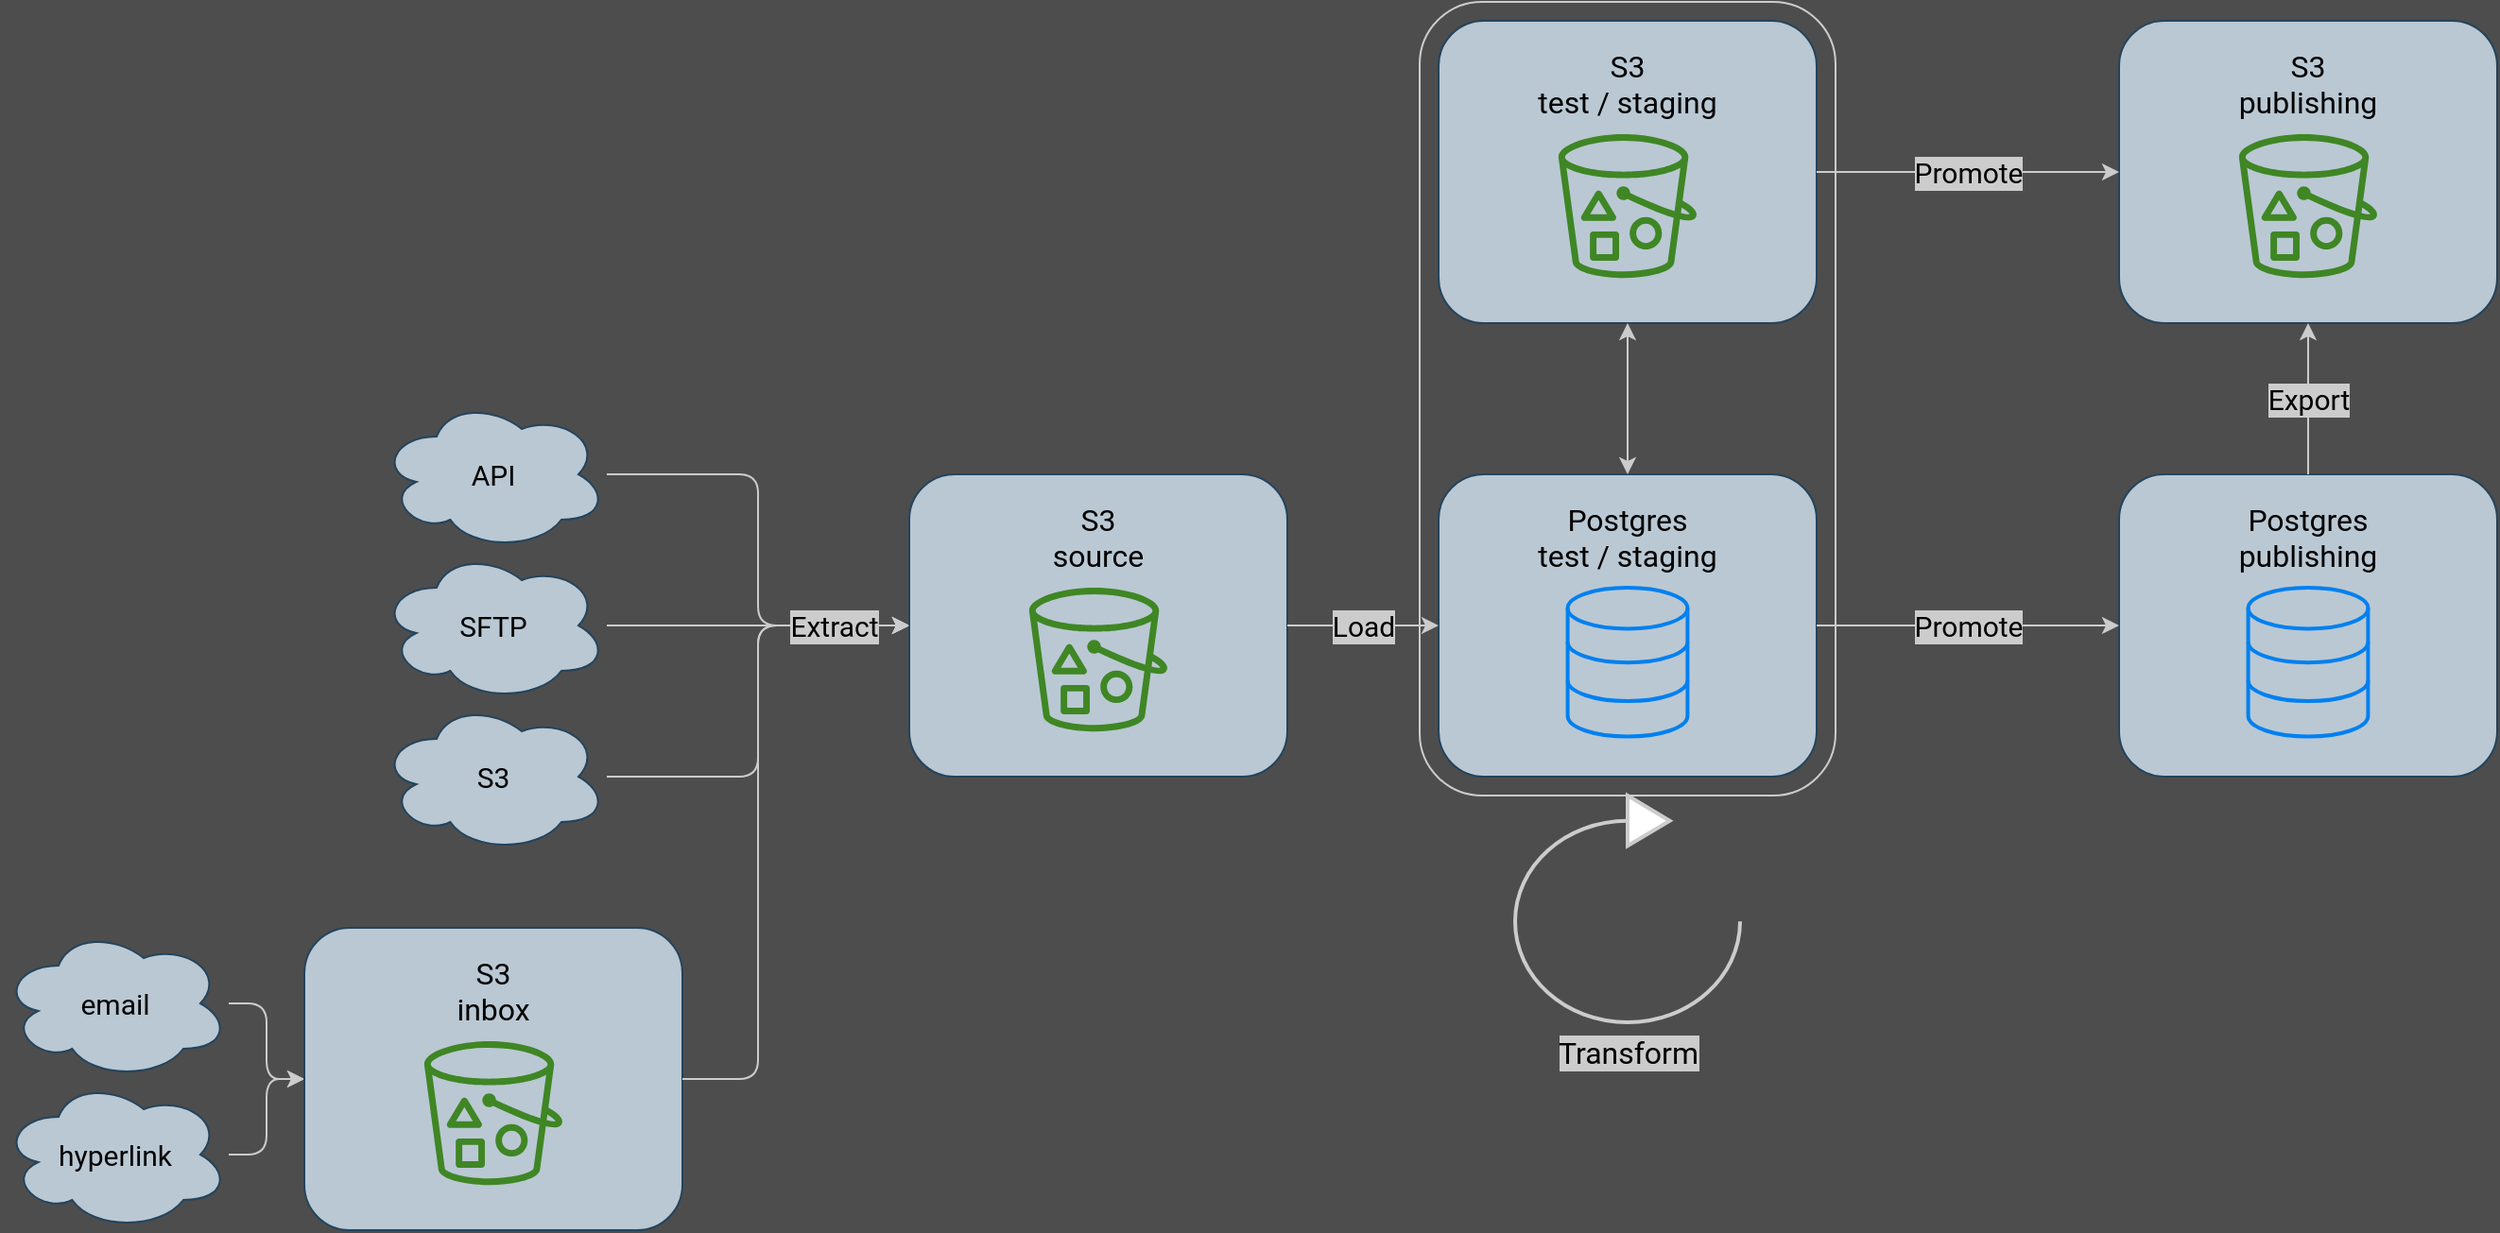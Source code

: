 <mxfile scale="1" border="40">
    <diagram id="ZGiubuzTnFsMa45nnlA5" name="Page-1">
        <mxGraphModel dx="1386" dy="851" grid="0" gridSize="10" guides="1" tooltips="1" connect="1" arrows="1" fold="1" page="1" pageScale="1" pageWidth="1600" pageHeight="900" background="#4D4D4D" math="0" shadow="0">
            <root>
                <mxCell id="0"/>
                <mxCell id="1" parent="0"/>
                <mxCell id="293" style="edgeStyle=orthogonalEdgeStyle;shape=connector;rounded=1;html=1;entryX=0;entryY=0.5;entryDx=0;entryDy=0;labelBackgroundColor=default;strokeColor=#CCCCCC;fontFamily=Roboto;fontSource=https%3A%2F%2Ffonts.googleapis.com%2Fcss%3Ffamily%3DRoboto;fontSize=15;fontColor=#000000;endArrow=classic;" parent="1" source="29" target="152" edge="1">
                    <mxGeometry relative="1" as="geometry">
                        <Array as="points">
                            <mxPoint x="600" y="320"/>
                            <mxPoint x="600" y="400"/>
                        </Array>
                    </mxGeometry>
                </mxCell>
                <mxCell id="29" value="API" style="ellipse;shape=cloud;whiteSpace=wrap;html=1;fontSize=15;fillColor=#bac8d3;strokeColor=#23445d;fontFamily=Roboto;fontSource=https%3A%2F%2Ffonts.googleapis.com%2Fcss%3Ffamily%3DRoboto;" parent="1" vertex="1">
                    <mxGeometry x="400" y="280" width="120" height="80" as="geometry"/>
                </mxCell>
                <mxCell id="297" style="edgeStyle=orthogonalEdgeStyle;shape=connector;rounded=1;html=1;entryX=0;entryY=0.5;entryDx=0;entryDy=0;labelBackgroundColor=default;strokeColor=#CCCCCC;fontFamily=Roboto;fontSource=https%3A%2F%2Ffonts.googleapis.com%2Fcss%3Ffamily%3DRoboto;fontSize=15;fontColor=#000000;endArrow=classic;" parent="1" source="35" target="282" edge="1">
                    <mxGeometry relative="1" as="geometry"/>
                </mxCell>
                <mxCell id="35" value="email" style="ellipse;shape=cloud;whiteSpace=wrap;html=1;fontSize=15;fillColor=#bac8d3;strokeColor=#23445d;fontFamily=Roboto;fontSource=https%3A%2F%2Ffonts.googleapis.com%2Fcss%3Ffamily%3DRoboto;" parent="1" vertex="1">
                    <mxGeometry x="200" y="560.0" width="120" height="80" as="geometry"/>
                </mxCell>
                <mxCell id="299" style="edgeStyle=orthogonalEdgeStyle;shape=connector;rounded=1;html=1;entryX=0;entryY=0.5;entryDx=0;entryDy=0;labelBackgroundColor=default;strokeColor=#CCCCCC;fontFamily=Roboto;fontSource=https%3A%2F%2Ffonts.googleapis.com%2Fcss%3Ffamily%3DRoboto;fontSize=15;fontColor=#000000;endArrow=classic;" parent="1" source="36" target="282" edge="1">
                    <mxGeometry relative="1" as="geometry"/>
                </mxCell>
                <mxCell id="36" value="hyperlink" style="ellipse;shape=cloud;whiteSpace=wrap;html=1;fontSize=15;fillColor=#bac8d3;strokeColor=#23445d;fontFamily=Roboto;fontSource=https%3A%2F%2Ffonts.googleapis.com%2Fcss%3Ffamily%3DRoboto;" parent="1" vertex="1">
                    <mxGeometry x="200" y="640.0" width="120" height="80" as="geometry"/>
                </mxCell>
                <mxCell id="294" style="edgeStyle=orthogonalEdgeStyle;shape=connector;rounded=1;html=1;entryX=0;entryY=0.5;entryDx=0;entryDy=0;labelBackgroundColor=default;strokeColor=#CCCCCC;fontFamily=Roboto;fontSource=https%3A%2F%2Ffonts.googleapis.com%2Fcss%3Ffamily%3DRoboto;fontSize=15;fontColor=#000000;endArrow=classic;" parent="1" source="37" target="152" edge="1">
                    <mxGeometry relative="1" as="geometry"/>
                </mxCell>
                <mxCell id="37" value="S3" style="ellipse;shape=cloud;whiteSpace=wrap;html=1;fontSize=15;fillColor=#bac8d3;strokeColor=#23445d;fontFamily=Roboto;fontSource=https%3A%2F%2Ffonts.googleapis.com%2Fcss%3Ffamily%3DRoboto;" parent="1" vertex="1">
                    <mxGeometry x="400" y="440" width="120" height="80" as="geometry"/>
                </mxCell>
                <mxCell id="295" style="edgeStyle=orthogonalEdgeStyle;shape=connector;rounded=1;html=1;entryX=0;entryY=0.5;entryDx=0;entryDy=0;labelBackgroundColor=default;strokeColor=#CCCCCC;fontFamily=Roboto;fontSource=https%3A%2F%2Ffonts.googleapis.com%2Fcss%3Ffamily%3DRoboto;fontSize=15;fontColor=#000000;endArrow=classic;" parent="1" source="150" target="152" edge="1">
                    <mxGeometry relative="1" as="geometry"/>
                </mxCell>
                <mxCell id="150" value="SFTP" style="ellipse;shape=cloud;whiteSpace=wrap;html=1;fontSize=15;fillColor=#bac8d3;strokeColor=#23445d;fontFamily=Roboto;fontSource=https%3A%2F%2Ffonts.googleapis.com%2Fcss%3Ffamily%3DRoboto;" parent="1" vertex="1">
                    <mxGeometry x="400" y="360" width="120" height="80" as="geometry"/>
                </mxCell>
                <mxCell id="153" value="" style="group;fontFamily=Roboto;fontSource=https%3A%2F%2Ffonts.googleapis.com%2Fcss%3Ffamily%3DRoboto;fontSize=10;" parent="1" vertex="1" connectable="0">
                    <mxGeometry x="680" y="320.0" width="200" height="160" as="geometry"/>
                </mxCell>
                <mxCell id="152" value="S3&lt;br&gt;source" style="rounded=1;whiteSpace=wrap;html=1;fontFamily=Roboto;fontSize=16;fontColor=default;align=center;strokeColor=#23445d;fillColor=#bac8d3;fillStyle=solid;verticalAlign=top;spacing=10;fontSource=https%3A%2F%2Ffonts.googleapis.com%2Fcss%3Ffamily%3DRoboto;" parent="153" vertex="1">
                    <mxGeometry width="200" height="160" as="geometry"/>
                </mxCell>
                <mxCell id="32" value="" style="sketch=0;outlineConnect=0;fontColor=#232F3E;gradientColor=none;fillColor=#3F8624;strokeColor=none;dashed=0;verticalLabelPosition=bottom;verticalAlign=top;align=center;html=1;fontSize=16;fontStyle=0;aspect=fixed;pointerEvents=1;shape=mxgraph.aws4.bucket_with_objects;fontFamily=Roboto;fontSource=https%3A%2F%2Ffonts.googleapis.com%2Fcss%3Ffamily%3DRoboto;" parent="153" vertex="1">
                    <mxGeometry x="63.415" y="60.0" width="73.171" height="76.098" as="geometry"/>
                </mxCell>
                <mxCell id="160" value="" style="group;fontFamily=Roboto;fontSource=https%3A%2F%2Ffonts.googleapis.com%2Fcss%3Ffamily%3DRoboto;fontSize=10;" parent="1" vertex="1" connectable="0">
                    <mxGeometry x="960" y="320.0" width="200" height="160" as="geometry"/>
                </mxCell>
                <mxCell id="155" value="Postgres&lt;br&gt;test / staging" style="rounded=1;whiteSpace=wrap;html=1;fontFamily=Roboto;fontSize=16;fontColor=default;align=center;strokeColor=#23445d;fillColor=#bac8d3;fillStyle=solid;verticalAlign=top;spacing=10;fontSource=https%3A%2F%2Ffonts.googleapis.com%2Fcss%3Ffamily%3DRoboto;" parent="160" vertex="1">
                    <mxGeometry width="200" height="160" as="geometry"/>
                </mxCell>
                <mxCell id="159" value="" style="html=1;verticalLabelPosition=bottom;align=center;labelBackgroundColor=#ffffff;verticalAlign=top;strokeWidth=2;strokeColor=#0080F0;shadow=0;dashed=0;shape=mxgraph.ios7.icons.data;fontSize=16;fontColor=#000000;fillColor=none;fontFamily=Roboto;fontSource=https%3A%2F%2Ffonts.googleapis.com%2Fcss%3Ffamily%3DRoboto;" parent="160" vertex="1">
                    <mxGeometry x="68.293" y="60.0" width="63.415" height="78.81" as="geometry"/>
                </mxCell>
                <mxCell id="102" value="Load" style="edgeStyle=orthogonalEdgeStyle;html=1;fontSize=15;fontColor=#000000;strokeColor=#CCCCCC;exitX=1;exitY=0.5;exitDx=0;exitDy=0;entryX=0;entryY=0.5;entryDx=0;entryDy=0;fontFamily=Roboto;fontSource=https%3A%2F%2Ffonts.googleapis.com%2Fcss%3Ffamily%3DRoboto;labelBackgroundColor=#CCCCCC;labelBorderColor=none;" parent="1" source="152" target="155" edge="1">
                    <mxGeometry relative="1" as="geometry">
                        <mxPoint x="860" y="410" as="sourcePoint"/>
                        <mxPoint x="897" y="376" as="targetPoint"/>
                        <mxPoint as="offset"/>
                    </mxGeometry>
                </mxCell>
                <mxCell id="165" value="" style="group;fontFamily=Roboto;fontSource=https%3A%2F%2Ffonts.googleapis.com%2Fcss%3Ffamily%3DRoboto;fontSize=10;" parent="1" vertex="1" connectable="0">
                    <mxGeometry x="1320" y="320.0" width="200" height="160" as="geometry"/>
                </mxCell>
                <mxCell id="166" value="Postgres&lt;br&gt;publishing" style="rounded=1;whiteSpace=wrap;html=1;fontFamily=Roboto;fontSize=16;fontColor=default;align=center;strokeColor=#23445d;fillColor=#bac8d3;fillStyle=solid;verticalAlign=top;spacing=10;fontSource=https%3A%2F%2Ffonts.googleapis.com%2Fcss%3Ffamily%3DRoboto;" parent="165" vertex="1">
                    <mxGeometry width="200" height="160" as="geometry"/>
                </mxCell>
                <mxCell id="167" value="" style="html=1;verticalLabelPosition=bottom;align=center;labelBackgroundColor=#ffffff;verticalAlign=top;strokeWidth=2;strokeColor=#0080F0;shadow=0;dashed=0;shape=mxgraph.ios7.icons.data;fontSize=16;fontColor=#000000;fillColor=none;fontFamily=Roboto;fontSource=https%3A%2F%2Ffonts.googleapis.com%2Fcss%3Ffamily%3DRoboto;" parent="165" vertex="1">
                    <mxGeometry x="68.293" y="60.0" width="63.415" height="78.81" as="geometry"/>
                </mxCell>
                <mxCell id="168" value="Promote" style="edgeStyle=orthogonalEdgeStyle;shape=connector;rounded=1;html=1;entryX=0;entryY=0.5;entryDx=0;entryDy=0;labelBackgroundColor=#CCCCCC;strokeColor=#CCCCCC;fontFamily=Roboto;fontSize=15;fontColor=#000000;endArrow=classic;fontSource=https%3A%2F%2Ffonts.googleapis.com%2Fcss%3Ffamily%3DRoboto;labelBorderColor=none;" parent="1" source="155" target="166" edge="1">
                    <mxGeometry relative="1" as="geometry">
                        <mxPoint as="offset"/>
                    </mxGeometry>
                </mxCell>
                <mxCell id="172" value="" style="group;fontFamily=Roboto;fontSource=https%3A%2F%2Ffonts.googleapis.com%2Fcss%3Ffamily%3DRoboto;fontSize=10;" parent="1" vertex="1" connectable="0">
                    <mxGeometry x="1320" y="80.0" width="200" height="160" as="geometry"/>
                </mxCell>
                <mxCell id="173" value="S3&lt;br&gt;publishing" style="rounded=1;whiteSpace=wrap;html=1;fontFamily=Roboto;fontSize=16;fontColor=default;align=center;strokeColor=#23445d;fillColor=#bac8d3;fillStyle=solid;verticalAlign=top;spacing=10;fontSource=https%3A%2F%2Ffonts.googleapis.com%2Fcss%3Ffamily%3DRoboto;" parent="172" vertex="1">
                    <mxGeometry width="200" height="160" as="geometry"/>
                </mxCell>
                <mxCell id="174" value="" style="sketch=0;outlineConnect=0;fontColor=#232F3E;gradientColor=none;fillColor=#3F8624;strokeColor=none;dashed=0;verticalLabelPosition=bottom;verticalAlign=top;align=center;html=1;fontSize=16;fontStyle=0;aspect=fixed;pointerEvents=1;shape=mxgraph.aws4.bucket_with_objects;fontFamily=Roboto;fontSource=https%3A%2F%2Ffonts.googleapis.com%2Fcss%3Ffamily%3DRoboto;" parent="172" vertex="1">
                    <mxGeometry x="63.415" y="60.0" width="73.171" height="76.098" as="geometry"/>
                </mxCell>
                <mxCell id="185" value="Export" style="edgeStyle=orthogonalEdgeStyle;shape=connector;rounded=1;html=1;entryX=0.5;entryY=1;entryDx=0;entryDy=0;labelBackgroundColor=#CCCCCC;strokeColor=#CCCCCC;fontFamily=Roboto;fontSource=https%3A%2F%2Ffonts.googleapis.com%2Fcss%3Ffamily%3DRoboto;fontSize=15;fontColor=#000000;endArrow=classic;labelBorderColor=none;" parent="1" source="166" target="173" edge="1">
                    <mxGeometry relative="1" as="geometry"/>
                </mxCell>
                <mxCell id="281" value="" style="group;fontFamily=Roboto;fontSource=https%3A%2F%2Ffonts.googleapis.com%2Fcss%3Ffamily%3DRoboto;fontSize=10;" parent="1" vertex="1" connectable="0">
                    <mxGeometry x="360" y="560" width="200" height="160" as="geometry"/>
                </mxCell>
                <mxCell id="282" value="S3&lt;br&gt;inbox" style="rounded=1;whiteSpace=wrap;html=1;fontFamily=Roboto;fontSize=16;fontColor=default;align=center;strokeColor=#23445d;fillColor=#bac8d3;fillStyle=solid;verticalAlign=top;spacing=10;fontSource=https%3A%2F%2Ffonts.googleapis.com%2Fcss%3Ffamily%3DRoboto;" parent="281" vertex="1">
                    <mxGeometry width="200" height="160" as="geometry"/>
                </mxCell>
                <mxCell id="283" value="" style="sketch=0;outlineConnect=0;fontColor=#232F3E;gradientColor=none;fillColor=#3F8624;strokeColor=none;dashed=0;verticalLabelPosition=bottom;verticalAlign=top;align=center;html=1;fontSize=16;fontStyle=0;aspect=fixed;pointerEvents=1;shape=mxgraph.aws4.bucket_with_objects;fontFamily=Roboto;fontSource=https%3A%2F%2Ffonts.googleapis.com%2Fcss%3Ffamily%3DRoboto;" parent="281" vertex="1">
                    <mxGeometry x="63.415" y="60.0" width="73.171" height="76.098" as="geometry"/>
                </mxCell>
                <mxCell id="149" value="Extract" style="edgeStyle=orthogonalEdgeStyle;shape=connector;rounded=1;html=1;labelBackgroundColor=#CCCCCC;strokeColor=#CCCCCC;fontFamily=Roboto;fontSize=15;fontColor=#000000;endArrow=classic;entryX=0;entryY=0.5;entryDx=0;entryDy=0;fontSource=https%3A%2F%2Ffonts.googleapis.com%2Fcss%3Ffamily%3DRoboto;exitX=1;exitY=0.5;exitDx=0;exitDy=0;labelBorderColor=none;" parent="1" source="282" target="152" edge="1">
                    <mxGeometry x="0.778" relative="1" as="geometry">
                        <mxPoint x="610" y="440" as="targetPoint"/>
                        <mxPoint x="560" y="640" as="sourcePoint"/>
                        <Array as="points">
                            <mxPoint x="600" y="640"/>
                            <mxPoint x="600" y="400"/>
                        </Array>
                        <mxPoint as="offset"/>
                    </mxGeometry>
                </mxCell>
                <mxCell id="302" value="Transform" style="html=1;verticalLabelPosition=bottom;align=center;labelBackgroundColor=#CCCCCC;verticalAlign=top;strokeWidth=2;strokeColor=#CCCCCC;shadow=0;dashed=0;shape=mxgraph.ios7.icons.reload;fontFamily=Roboto;fontSource=https%3A%2F%2Ffonts.googleapis.com%2Fcss%3Ffamily%3DRoboto;fontSize=16;fontColor=#000000;labelBorderColor=none;" parent="1" vertex="1">
                    <mxGeometry x="1000.5" y="490" width="119" height="120" as="geometry"/>
                </mxCell>
                <mxCell id="303" value="" style="group;fontFamily=Roboto;fontSource=https%3A%2F%2Ffonts.googleapis.com%2Fcss%3Ffamily%3DRoboto;fontSize=10;" vertex="1" connectable="0" parent="1">
                    <mxGeometry x="960" y="80" width="200" height="160" as="geometry"/>
                </mxCell>
                <mxCell id="304" value="S3&lt;br&gt;test / staging" style="rounded=1;whiteSpace=wrap;html=1;fontFamily=Roboto;fontSize=16;fontColor=default;align=center;strokeColor=#23445d;fillColor=#bac8d3;fillStyle=solid;verticalAlign=top;spacing=10;fontSource=https%3A%2F%2Ffonts.googleapis.com%2Fcss%3Ffamily%3DRoboto;" vertex="1" parent="303">
                    <mxGeometry width="200" height="160" as="geometry"/>
                </mxCell>
                <mxCell id="305" value="" style="sketch=0;outlineConnect=0;fontColor=#232F3E;gradientColor=none;fillColor=#3F8624;strokeColor=none;dashed=0;verticalLabelPosition=bottom;verticalAlign=top;align=center;html=1;fontSize=16;fontStyle=0;aspect=fixed;pointerEvents=1;shape=mxgraph.aws4.bucket_with_objects;fontFamily=Roboto;fontSource=https%3A%2F%2Ffonts.googleapis.com%2Fcss%3Ffamily%3DRoboto;" vertex="1" parent="303">
                    <mxGeometry x="63.415" y="60.0" width="73.171" height="76.098" as="geometry"/>
                </mxCell>
                <mxCell id="309" style="edgeStyle=orthogonalEdgeStyle;shape=connector;rounded=1;html=1;entryX=0.5;entryY=0;entryDx=0;entryDy=0;labelBackgroundColor=#CCCCCC;labelBorderColor=none;strokeColor=#CCCCCC;fontFamily=Roboto;fontSource=https%3A%2F%2Ffonts.googleapis.com%2Fcss%3Ffamily%3DRoboto;fontSize=15;fontColor=#000000;startArrow=classic;startFill=1;endArrow=classic;" edge="1" parent="1" source="304" target="155">
                    <mxGeometry relative="1" as="geometry"/>
                </mxCell>
                <mxCell id="310" value="Promote" style="edgeStyle=orthogonalEdgeStyle;shape=connector;rounded=1;html=1;labelBackgroundColor=#CCCCCC;strokeColor=#CCCCCC;fontFamily=Roboto;fontSize=15;fontColor=#000000;endArrow=classic;fontSource=https%3A%2F%2Ffonts.googleapis.com%2Fcss%3Ffamily%3DRoboto;labelBorderColor=none;exitX=1;exitY=0.5;exitDx=0;exitDy=0;entryX=0;entryY=0.5;entryDx=0;entryDy=0;" edge="1" parent="1" source="304" target="173">
                    <mxGeometry relative="1" as="geometry">
                        <mxPoint as="offset"/>
                        <mxPoint x="1170" y="410" as="sourcePoint"/>
                        <mxPoint x="1280" y="120" as="targetPoint"/>
                    </mxGeometry>
                </mxCell>
                <mxCell id="311" value="" style="rounded=1;whiteSpace=wrap;html=1;fontFamily=Roboto;fontSource=https%3A%2F%2Ffonts.googleapis.com%2Fcss%3Ffamily%3DRoboto;fontSize=15;fontColor=#000000;fillColor=none;strokeColor=#CCCCCC;" vertex="1" parent="1">
                    <mxGeometry x="950" y="70" width="220" height="420" as="geometry"/>
                </mxCell>
            </root>
        </mxGraphModel>
    </diagram>
</mxfile>